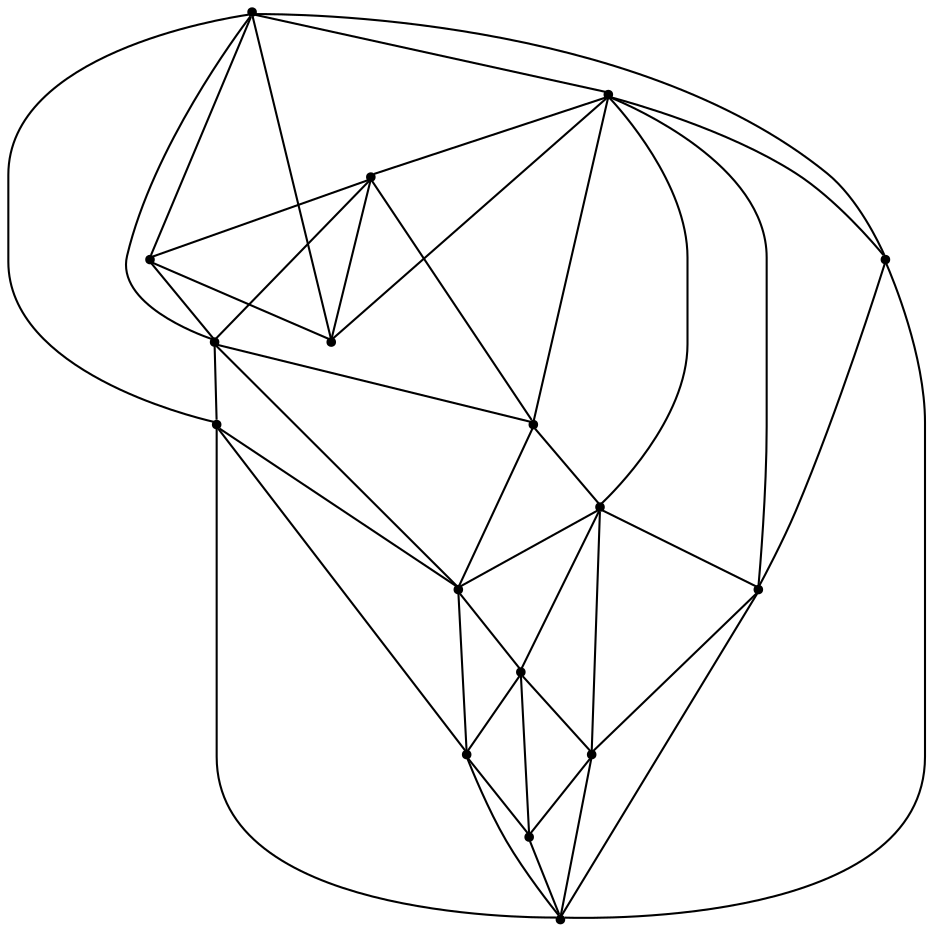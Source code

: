 graph {
  node [shape=point,comment="{\"directed\":false,\"doi\":\"10.1007/978-3-540-77537-9_22\",\"figure\":\"2 (1)\"}"]

  v0 [pos="1192.1990937698718,1712.195437462954"]
  v1 [pos="1192.1990937698718,1071.5250752678526"]
  v2 [pos="1066.605671062026,1391.8915323573633"]
  v3 [pos="1129.4023744627486,1328.9311638021209"]
  v4 [pos="1129.413031751056,1260.3087117771408"]
  v5 [pos="1066.5912757696105,1197.3858044507026"]
  v6 [pos="1066.605671062026,1328.9311638021209"]
  v7 [pos="1003.8089676613031,1391.8915323573633"]
  v8 [pos="1003.7737190778864,1134.4628971242646"]
  v9 [pos="1003.8089676613031,1454.7893489286857"]
  v10 [pos="1003.8089676613031,1649.2976526923353"]
  v11 [pos="935.2579807370207,1517.749717483928"]
  v12 [pos="872.4302439490029,1517.7230684943372"]
  v13 [pos="872.4612932426985,1454.7893489286857"]
  v14 [pos="872.4612932426984,1586.337156934279"]
  v15 [pos="809.6085515931595,1077.2587739220273"]
  v16 [pos="809.6020458753718,1712.195437462954"]

  v0 -- v1 [id="-1",pos="1192.1990937698718,1712.195437462954 1192.1990937698718,1071.5250752678526 1192.1990937698718,1071.5250752678526 1192.1990937698718,1071.5250752678526"]
  v16 -- v0 [id="-4",pos="809.6020458753718,1712.195437462954 1192.1990937698718,1712.195437462954 1192.1990937698718,1712.195437462954 1192.1990937698718,1712.195437462954"]
  v16 -- v10 [id="-5",pos="809.6020458753718,1712.195437462954 1003.8089676613031,1649.2976526923353 1003.8089676613031,1649.2976526923353 1003.8089676613031,1649.2976526923353"]
  v16 -- v14 [id="-6",pos="809.6020458753718,1712.195437462954 872.4612932426984,1586.337156934279 872.4612932426984,1586.337156934279 872.4612932426984,1586.337156934279"]
  v16 -- v13 [id="-8",pos="809.6020458753718,1712.195437462954 872.4612932426985,1454.7893489286857 872.4612932426985,1454.7893489286857 872.4612932426985,1454.7893489286857"]
  v16 -- v12 [id="-9",pos="809.6020458753718,1712.195437462954 872.4302439490029,1517.7230684943372 872.4302439490029,1517.7230684943372 872.4302439490029,1517.7230684943372"]
  v16 -- v15 [id="-10",pos="809.6020458753718,1712.195437462954 809.6085515931595,1077.2587739220273 809.6085515931595,1077.2587739220273 809.6085515931595,1077.2587739220273"]
  v12 -- v11 [id="-16",pos="872.4302439490029,1517.7230684943372 935.2579807370207,1517.749717483928 935.2579807370207,1517.749717483928 935.2579807370207,1517.749717483928"]
  v13 -- v9 [id="-19",pos="872.4612932426985,1454.7893489286857 1003.8089676613031,1454.7893489286857 1003.8089676613031,1454.7893489286857 1003.8089676613031,1454.7893489286857"]
  v7 -- v2 [id="-22",pos="1003.8089676613031,1391.8915323573633 1066.605671062026,1391.8915323573633 1066.605671062026,1391.8915323573633 1066.605671062026,1391.8915323573633"]
  v6 -- v3 [id="-25",pos="1066.605671062026,1328.9311638021209 1129.4023744627486,1328.9311638021209 1129.4023744627486,1328.9311638021209 1129.4023744627486,1328.9311638021209"]
  v15 -- v8 [id="-33",pos="809.6085515931595,1077.2587739220273 1003.7737190778864,1134.4628971242646 1003.7737190778864,1134.4628971242646 1003.7737190778864,1134.4628971242646"]
  v15 -- v1 [id="-34",pos="809.6085515931595,1077.2587739220273 1192.1990937698718,1071.5250752678526 1192.1990937698718,1071.5250752678526 1192.1990937698718,1071.5250752678526"]
  v14 -- v10 [id="-35",pos="872.4612932426984,1586.337156934279 1003.8089676613031,1649.2976526923353 1003.8089676613031,1649.2976526923353 1003.8089676613031,1649.2976526923353"]
  v14 -- v12 [id="-36",pos="872.4612932426984,1586.337156934279 872.4302439490029,1517.7230684943372 872.4302439490029,1517.7230684943372 872.4302439490029,1517.7230684943372"]
  v12 -- v13 [id="-37",pos="872.4302439490029,1517.7230684943372 872.4612932426985,1454.7893489286857 872.4612932426985,1454.7893489286857 872.4612932426985,1454.7893489286857"]
  v13 -- v8 [id="-38",pos="872.4612932426985,1454.7893489286857 1003.7737190778864,1134.4628971242646 1003.7737190778864,1134.4628971242646 1003.7737190778864,1134.4628971242646"]
  v13 -- v11 [id="-39",pos="872.4612932426985,1454.7893489286857 935.2579807370207,1517.749717483928 935.2579807370207,1517.749717483928 935.2579807370207,1517.749717483928"]
  v13 -- v15 [id="-41",pos="872.4612932426985,1454.7893489286857 809.6085515931595,1077.2587739220273 809.6085515931595,1077.2587739220273 809.6085515931595,1077.2587739220273"]
  v13 -- v7 [id="-42",pos="872.4612932426985,1454.7893489286857 1003.8089676613031,1391.8915323573633 1003.8089676613031,1391.8915323573633 1003.8089676613031,1391.8915323573633"]
  v11 -- v9 [id="-49",pos="935.2579807370207,1517.749717483928 1003.8089676613031,1454.7893489286857 1003.8089676613031,1454.7893489286857 1003.8089676613031,1454.7893489286857"]
  v11 -- v10 [id="-52",pos="935.2579807370207,1517.749717483928 1003.8089676613031,1649.2976526923353 1003.8089676613031,1649.2976526923353 1003.8089676613031,1649.2976526923353"]
  v10 -- v9 [id="-54",pos="1003.8089676613031,1649.2976526923353 1003.8089676613031,1454.7893489286857 1003.8089676613031,1454.7893489286857 1003.8089676613031,1454.7893489286857"]
  v9 -- v7 [id="-55",pos="1003.8089676613031,1454.7893489286857 1003.8089676613031,1391.8915323573633 1003.8089676613031,1391.8915323573633 1003.8089676613031,1391.8915323573633"]
  v7 -- v8 [id="-56",pos="1003.8089676613031,1391.8915323573633 1003.7737190778864,1134.4628971242646 1003.7737190778864,1134.4628971242646 1003.7737190778864,1134.4628971242646"]
  v10 -- v0 [id="-58",pos="1003.8089676613031,1649.2976526923353 1192.1990937698718,1712.195437462954 1192.1990937698718,1712.195437462954 1192.1990937698718,1712.195437462954"]
  v10 -- v2 [id="-59",pos="1003.8089676613031,1649.2976526923353 1066.605671062026,1391.8915323573633 1066.605671062026,1391.8915323573633 1066.605671062026,1391.8915323573633"]
  v9 -- v2 [id="-62",pos="1003.8089676613031,1454.7893489286857 1066.605671062026,1391.8915323573633 1066.605671062026,1391.8915323573633 1066.605671062026,1391.8915323573633"]
  v7 -- v6 [id="-63",pos="1003.8089676613031,1391.8915323573633 1066.605671062026,1328.9311638021209 1066.605671062026,1328.9311638021209 1066.605671062026,1328.9311638021209"]
  v7 -- v5 [id="-65",pos="1003.8089676613031,1391.8915323573633 1066.5912757696105,1197.3858044507026 1066.5912757696105,1197.3858044507026 1066.5912757696105,1197.3858044507026"]
  v8 -- v5 [id="-66",pos="1003.7737190778864,1134.4628971242646 1066.5912757696105,1197.3858044507026 1066.5912757696105,1197.3858044507026 1066.5912757696105,1197.3858044507026"]
  v8 -- v1 [id="-67",pos="1003.7737190778864,1134.4628971242646 1192.1990937698718,1071.5250752678526 1192.1990937698718,1071.5250752678526 1192.1990937698718,1071.5250752678526"]
  v5 -- v1 [id="-69",pos="1066.5912757696105,1197.3858044507026 1192.1990937698718,1071.5250752678526 1192.1990937698718,1071.5250752678526 1192.1990937698718,1071.5250752678526"]
  v2 -- v6 [id="-71",pos="1066.605671062026,1391.8915323573633 1066.605671062026,1328.9311638021209 1066.605671062026,1328.9311638021209 1066.605671062026,1328.9311638021209"]
  v6 -- v5 [id="-72",pos="1066.605671062026,1328.9311638021209 1066.5912757696105,1197.3858044507026 1066.5912757696105,1197.3858044507026 1066.5912757696105,1197.3858044507026"]
  v2 -- v3 [id="-74",pos="1066.605671062026,1391.8915323573633 1129.4023744627486,1328.9311638021209 1129.4023744627486,1328.9311638021209 1129.4023744627486,1328.9311638021209"]
  v6 -- v4 [id="-78",pos="1066.605671062026,1328.9311638021209 1129.413031751056,1260.3087117771408 1129.413031751056,1260.3087117771408 1129.413031751056,1260.3087117771408"]
  v5 -- v4 [id="-79",pos="1066.5912757696105,1197.3858044507026 1129.413031751056,1260.3087117771408 1129.413031751056,1260.3087117771408 1129.413031751056,1260.3087117771408"]
  v3 -- v4 [id="-81",pos="1129.4023744627486,1328.9311638021209 1129.413031751056,1260.3087117771408 1129.413031751056,1260.3087117771408 1129.413031751056,1260.3087117771408"]
  v3 -- v1 [id="-83",pos="1129.4023744627486,1328.9311638021209 1192.1990937698718,1071.5250752678526 1192.1990937698718,1071.5250752678526 1192.1990937698718,1071.5250752678526"]
  v4 -- v1 [id="-85",pos="1129.413031751056,1260.3087117771408 1192.1990937698718,1071.5250752678526 1192.1990937698718,1071.5250752678526 1192.1990937698718,1071.5250752678526"]
  v0 -- v3 [id="-87",pos="1192.1990937698718,1712.195437462954 1129.4023744627486,1328.9311638021209 1129.4023744627486,1328.9311638021209 1129.4023744627486,1328.9311638021209"]
  v0 -- v2 [id="-89",pos="1192.1990937698718,1712.195437462954 1066.605671062026,1391.8915323573633 1066.605671062026,1391.8915323573633 1066.605671062026,1391.8915323573633"]
  v11 -- v14 [id="-47",pos="935.2579807370207,1517.749717483928 872.4612932426984,1586.337156934279 872.4612932426984,1586.337156934279 872.4612932426984,1586.337156934279"]
}